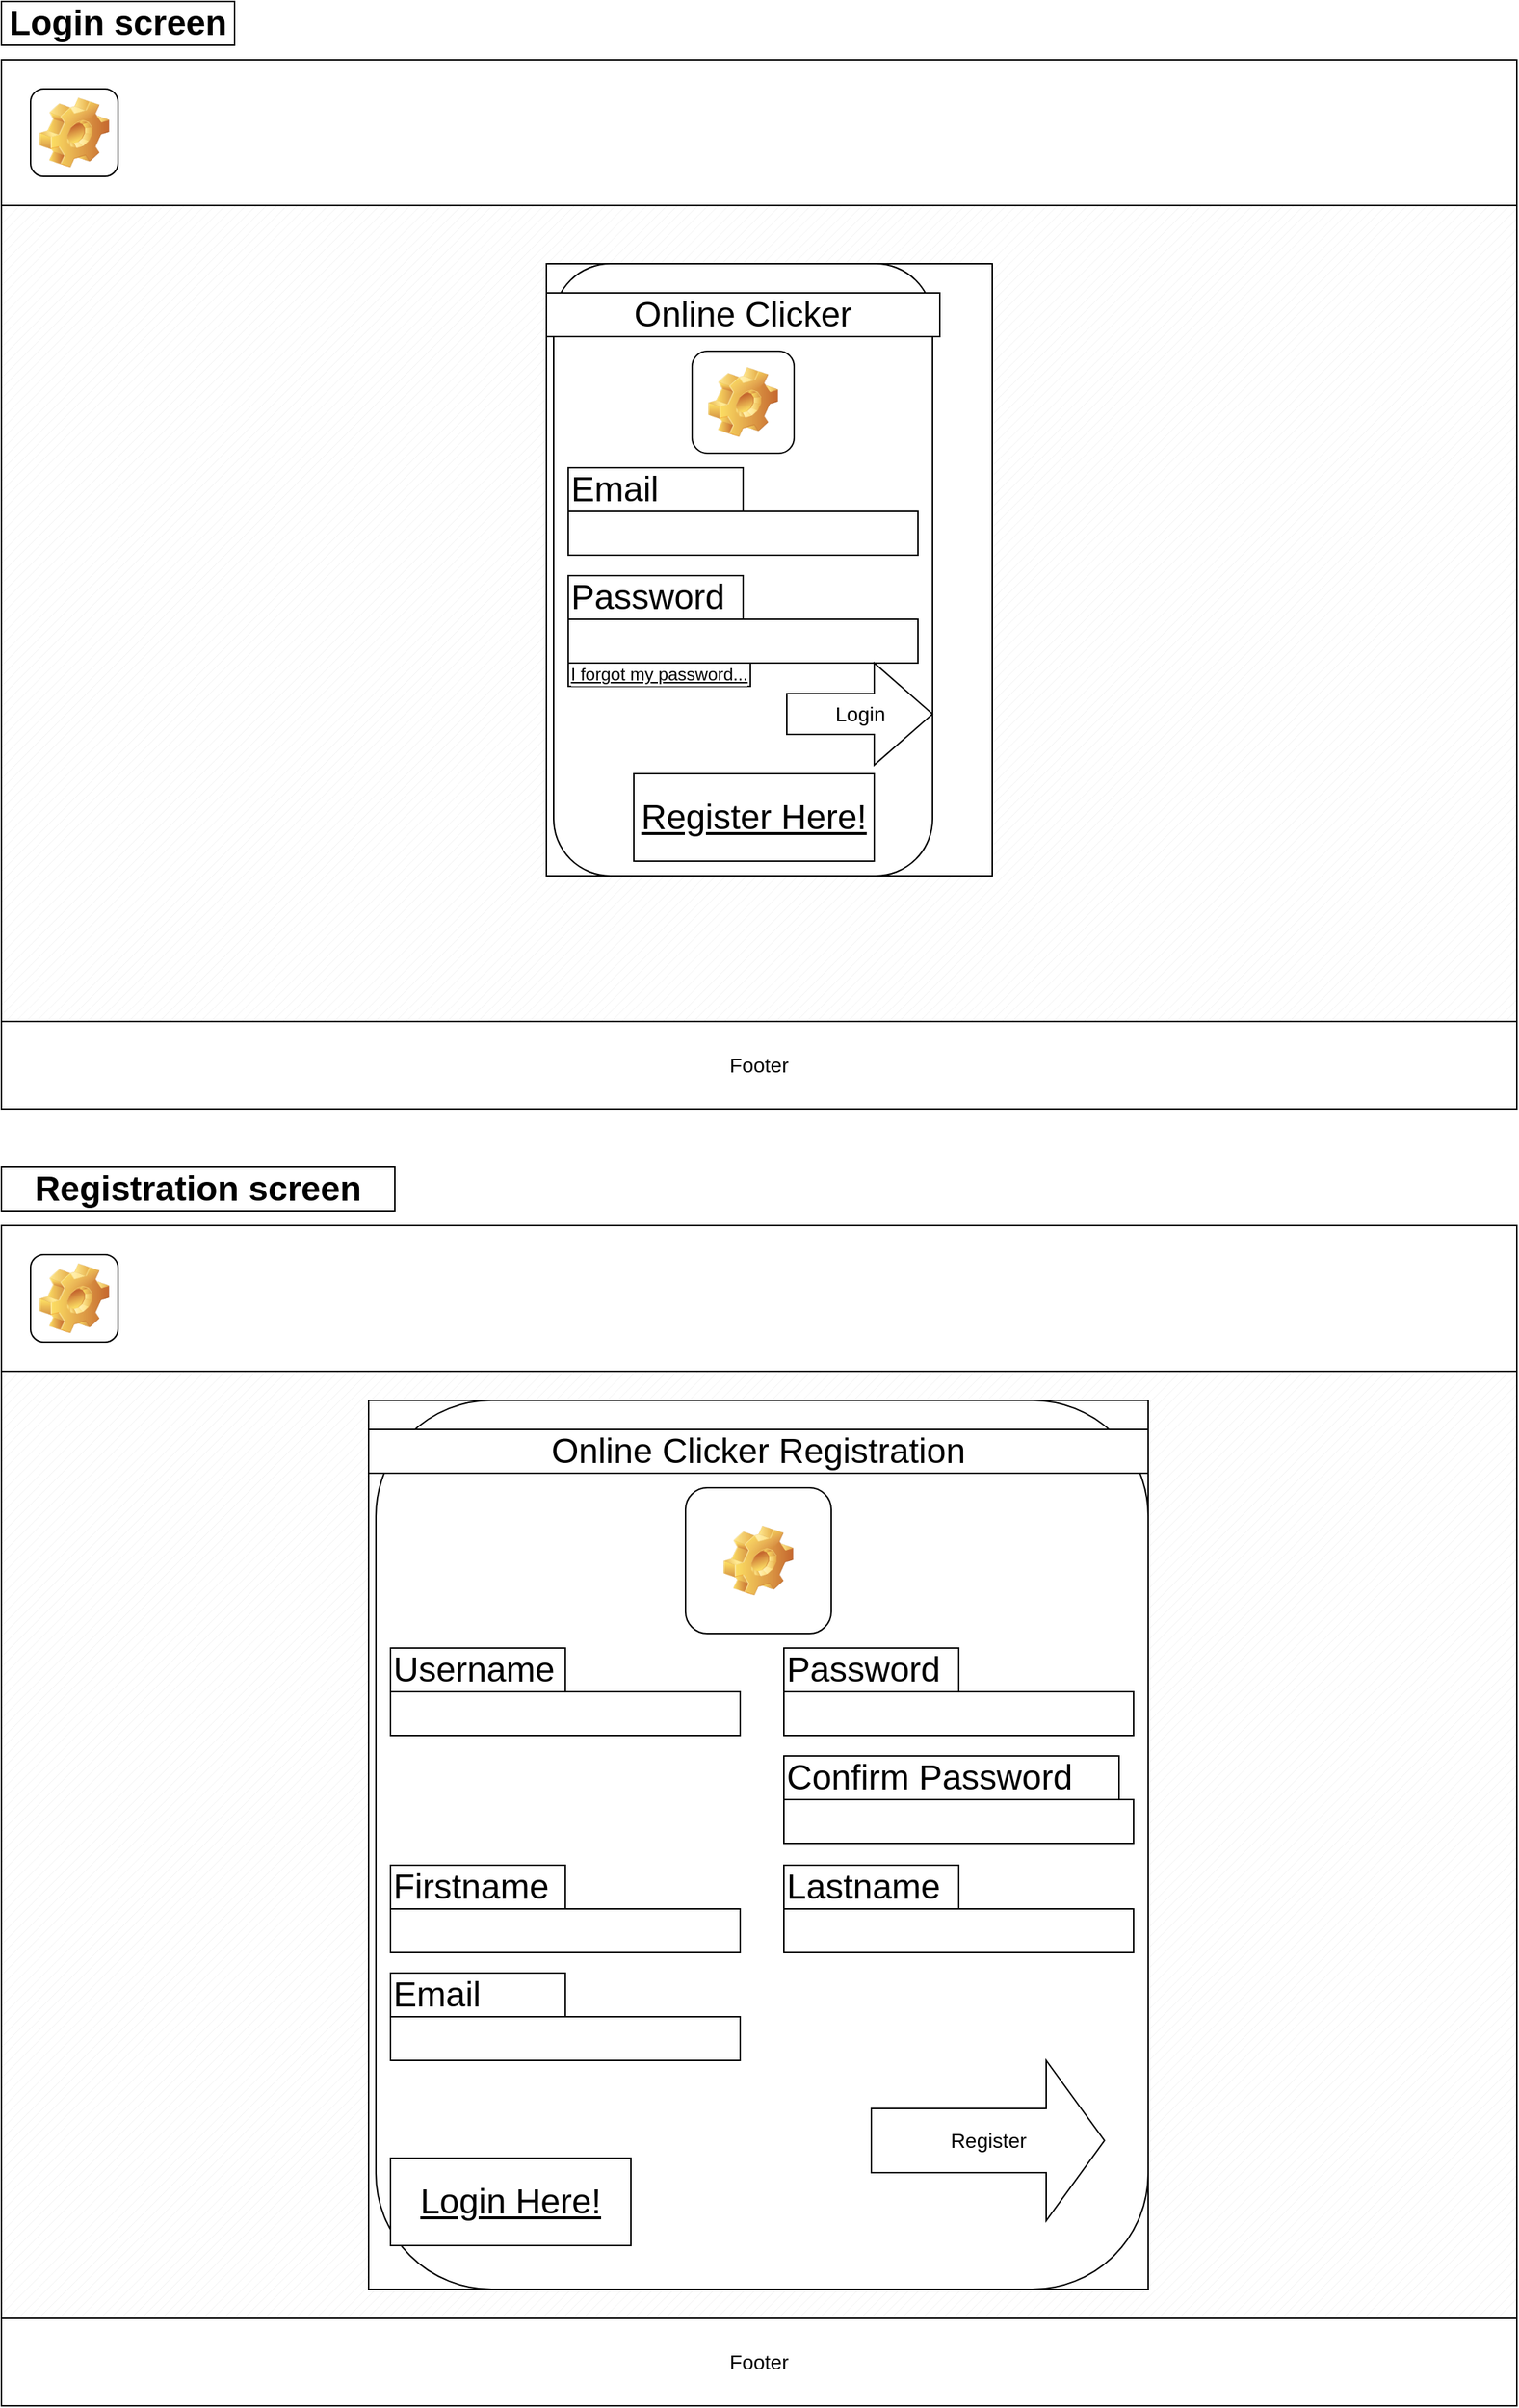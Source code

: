 <mxfile version="15.9.5" type="github">
  <diagram id="kB--6zoTMuOAqfNfaL6p" name="Page-1">
    <mxGraphModel dx="2844" dy="1588" grid="1" gridSize="10" guides="1" tooltips="1" connect="1" arrows="1" fold="1" page="1" pageScale="1" pageWidth="827" pageHeight="1169" math="0" shadow="0">
      <root>
        <mxCell id="0" />
        <mxCell id="1" parent="0" />
        <mxCell id="QlEdx4UEs0OYqYEUu8Mq-2" value="" style="verticalLabelPosition=bottom;verticalAlign=top;html=1;shape=mxgraph.basic.patternFillRect;fillStyle=diag;step=5;fillStrokeWidth=0.2;fillStrokeColor=#dddddd;fillColor=default;strokeColor=default;fontColor=default;" parent="1" vertex="1">
          <mxGeometry x="40" y="40" width="1040" height="720" as="geometry" />
        </mxCell>
        <mxCell id="QlEdx4UEs0OYqYEUu8Mq-4" value="&lt;font style=&quot;font-size: 24px&quot;&gt;&lt;b&gt;Login screen&lt;/b&gt;&lt;/font&gt;" style="text;html=1;align=center;verticalAlign=middle;whiteSpace=wrap;rounded=0;fillColor=default;strokeColor=default;fontColor=default;" parent="1" vertex="1">
          <mxGeometry x="40" width="160" height="30" as="geometry" />
        </mxCell>
        <mxCell id="QlEdx4UEs0OYqYEUu8Mq-5" value="" style="rounded=0;whiteSpace=wrap;html=1;fontSize=24;fillColor=default;strokeColor=default;fontColor=default;" parent="1" vertex="1">
          <mxGeometry x="40" y="40" width="1040" height="100" as="geometry" />
        </mxCell>
        <mxCell id="QlEdx4UEs0OYqYEUu8Mq-7" value="" style="icon;html=1;image=img/clipart/Gear_128x128.png;fontSize=24;labelBackgroundColor=default;fillColor=default;strokeColor=default;fontColor=default;" parent="1" vertex="1">
          <mxGeometry x="60" y="60" width="60" height="60" as="geometry" />
        </mxCell>
        <mxCell id="QlEdx4UEs0OYqYEUu8Mq-28" value="" style="group;fillColor=default;strokeColor=default;fontColor=default;" parent="1" vertex="1" connectable="0">
          <mxGeometry x="414" y="180" width="306" height="420" as="geometry" />
        </mxCell>
        <mxCell id="QlEdx4UEs0OYqYEUu8Mq-17" value="" style="rounded=1;whiteSpace=wrap;html=1;fontSize=24;fillColor=default;strokeColor=default;fontColor=default;" parent="QlEdx4UEs0OYqYEUu8Mq-28" vertex="1">
          <mxGeometry x="5" width="260" height="420" as="geometry" />
        </mxCell>
        <mxCell id="QlEdx4UEs0OYqYEUu8Mq-18" value="Online Clicker" style="text;html=1;align=center;verticalAlign=middle;whiteSpace=wrap;rounded=0;fontSize=24;fillColor=default;strokeColor=default;fontColor=default;" parent="QlEdx4UEs0OYqYEUu8Mq-28" vertex="1">
          <mxGeometry y="20" width="270" height="30" as="geometry" />
        </mxCell>
        <mxCell id="QlEdx4UEs0OYqYEUu8Mq-19" value="" style="icon;html=1;image=img/clipart/Gear_128x128.png;fontSize=24;labelBackgroundColor=default;fillColor=default;strokeColor=default;fontColor=default;" parent="QlEdx4UEs0OYqYEUu8Mq-28" vertex="1">
          <mxGeometry x="100" y="60" width="70" height="70" as="geometry" />
        </mxCell>
        <mxCell id="QlEdx4UEs0OYqYEUu8Mq-20" value="Email" style="text;html=1;align=left;verticalAlign=middle;whiteSpace=wrap;rounded=0;labelBackgroundColor=default;fontSize=24;fillColor=default;strokeColor=default;fontColor=default;" parent="QlEdx4UEs0OYqYEUu8Mq-28" vertex="1">
          <mxGeometry x="15" y="140" width="120" height="30" as="geometry" />
        </mxCell>
        <mxCell id="QlEdx4UEs0OYqYEUu8Mq-21" value="" style="rounded=0;whiteSpace=wrap;html=1;labelBackgroundColor=default;fontSize=24;fillColor=default;strokeColor=default;fontColor=default;" parent="QlEdx4UEs0OYqYEUu8Mq-28" vertex="1">
          <mxGeometry x="15" y="170" width="240" height="30" as="geometry" />
        </mxCell>
        <mxCell id="QlEdx4UEs0OYqYEUu8Mq-22" value="Password" style="text;html=1;align=left;verticalAlign=middle;whiteSpace=wrap;rounded=0;labelBackgroundColor=default;fontSize=24;fillColor=default;strokeColor=default;fontColor=default;" parent="QlEdx4UEs0OYqYEUu8Mq-28" vertex="1">
          <mxGeometry x="15" y="214" width="120" height="30" as="geometry" />
        </mxCell>
        <mxCell id="QlEdx4UEs0OYqYEUu8Mq-23" value="" style="rounded=0;whiteSpace=wrap;html=1;labelBackgroundColor=default;fontSize=24;fillColor=default;strokeColor=default;fontColor=default;" parent="QlEdx4UEs0OYqYEUu8Mq-28" vertex="1">
          <mxGeometry x="15" y="244" width="240" height="30" as="geometry" />
        </mxCell>
        <UserObject label="&lt;font style=&quot;font-size: 12px;&quot;&gt;I forgot my password...&lt;/font&gt;" link="https://www.draw.io" id="QlEdx4UEs0OYqYEUu8Mq-24">
          <mxCell style="text;html=1;whiteSpace=wrap;align=center;verticalAlign=middle;fontStyle=4;labelBackgroundColor=default;fontSize=12;labelBorderColor=none;fillColor=default;strokeColor=default;fontColor=default;" parent="QlEdx4UEs0OYqYEUu8Mq-28" vertex="1">
            <mxGeometry x="15" y="274" width="125" height="16" as="geometry" />
          </mxCell>
        </UserObject>
        <UserObject label="Register Here!" link="https://www.draw.io" id="QlEdx4UEs0OYqYEUu8Mq-25">
          <mxCell style="text;align=center;verticalAlign=middle;fontStyle=4;labelBackgroundColor=default;fontSize=24;labelBorderColor=none;whiteSpace=wrap;html=1;fillColor=default;strokeColor=default;fontColor=default;" parent="QlEdx4UEs0OYqYEUu8Mq-28" vertex="1">
            <mxGeometry x="60" y="350" width="165" height="60" as="geometry" />
          </mxCell>
        </UserObject>
        <mxCell id="QlEdx4UEs0OYqYEUu8Mq-53" value="Login" style="html=1;shadow=0;dashed=0;align=center;verticalAlign=middle;shape=mxgraph.arrows2.arrow;dy=0.6;dx=40;notch=0;labelBackgroundColor=none;labelBorderColor=none;fontSize=14;fillColor=default;strokeColor=default;fontColor=default;" parent="QlEdx4UEs0OYqYEUu8Mq-28" vertex="1">
          <mxGeometry x="165" y="274" width="100" height="70" as="geometry" />
        </mxCell>
        <mxCell id="QlEdx4UEs0OYqYEUu8Mq-29" value="" style="verticalLabelPosition=bottom;verticalAlign=top;html=1;shape=mxgraph.basic.patternFillRect;fillStyle=diag;step=5;fillStrokeWidth=0.2;fillStrokeColor=#dddddd;fillColor=default;strokeColor=default;fontColor=default;" parent="1" vertex="1">
          <mxGeometry x="40" y="840" width="1040" height="810" as="geometry" />
        </mxCell>
        <mxCell id="QlEdx4UEs0OYqYEUu8Mq-30" value="&lt;font style=&quot;font-size: 24px&quot;&gt;&lt;b&gt;Registration screen&lt;/b&gt;&lt;/font&gt;" style="text;html=1;align=center;verticalAlign=middle;whiteSpace=wrap;rounded=0;fillColor=default;strokeColor=default;fontColor=default;" parent="1" vertex="1">
          <mxGeometry x="40" y="800" width="270" height="30" as="geometry" />
        </mxCell>
        <mxCell id="QlEdx4UEs0OYqYEUu8Mq-31" value="" style="rounded=0;whiteSpace=wrap;html=1;fontSize=24;fillColor=default;strokeColor=default;fontColor=default;" parent="1" vertex="1">
          <mxGeometry x="40" y="840" width="1040" height="100" as="geometry" />
        </mxCell>
        <mxCell id="QlEdx4UEs0OYqYEUu8Mq-32" value="" style="icon;html=1;image=img/clipart/Gear_128x128.png;fontSize=24;labelBackgroundColor=default;fillColor=default;strokeColor=default;fontColor=default;" parent="1" vertex="1">
          <mxGeometry x="60" y="860" width="60" height="60" as="geometry" />
        </mxCell>
        <mxCell id="QlEdx4UEs0OYqYEUu8Mq-69" value="" style="group;fillColor=default;strokeColor=default;fontColor=default;" parent="1" vertex="1" connectable="0">
          <mxGeometry x="292" y="960" width="535" height="610" as="geometry" />
        </mxCell>
        <mxCell id="QlEdx4UEs0OYqYEUu8Mq-43" value="" style="rounded=1;whiteSpace=wrap;html=1;fontSize=24;fillColor=default;strokeColor=default;fontColor=default;" parent="QlEdx4UEs0OYqYEUu8Mq-69" vertex="1">
          <mxGeometry x="5" width="530" height="610" as="geometry" />
        </mxCell>
        <mxCell id="QlEdx4UEs0OYqYEUu8Mq-44" value="Online Clicker Registration" style="text;html=1;align=center;verticalAlign=middle;whiteSpace=wrap;rounded=0;fontSize=24;fillColor=default;strokeColor=default;fontColor=default;" parent="QlEdx4UEs0OYqYEUu8Mq-69" vertex="1">
          <mxGeometry y="20" width="535" height="30" as="geometry" />
        </mxCell>
        <mxCell id="QlEdx4UEs0OYqYEUu8Mq-45" value="" style="icon;html=1;image=img/clipart/Gear_128x128.png;fontSize=24;labelBackgroundColor=default;fillColor=default;strokeColor=default;fontColor=default;" parent="QlEdx4UEs0OYqYEUu8Mq-69" vertex="1">
          <mxGeometry x="217.5" y="60" width="100" height="100" as="geometry" />
        </mxCell>
        <mxCell id="QlEdx4UEs0OYqYEUu8Mq-46" value="Username" style="text;html=1;align=left;verticalAlign=middle;whiteSpace=wrap;rounded=0;labelBackgroundColor=default;fontSize=24;fillColor=default;strokeColor=default;fontColor=default;" parent="QlEdx4UEs0OYqYEUu8Mq-69" vertex="1">
          <mxGeometry x="15" y="170" width="120" height="30" as="geometry" />
        </mxCell>
        <mxCell id="QlEdx4UEs0OYqYEUu8Mq-47" value="" style="rounded=0;whiteSpace=wrap;html=1;labelBackgroundColor=default;fontSize=24;fillColor=default;strokeColor=default;fontColor=default;" parent="QlEdx4UEs0OYqYEUu8Mq-69" vertex="1">
          <mxGeometry x="15" y="200" width="240" height="30" as="geometry" />
        </mxCell>
        <mxCell id="QlEdx4UEs0OYqYEUu8Mq-54" value="Firstname" style="text;html=1;align=left;verticalAlign=middle;whiteSpace=wrap;rounded=0;labelBackgroundColor=default;fontSize=24;fillColor=default;strokeColor=default;fontColor=default;" parent="QlEdx4UEs0OYqYEUu8Mq-69" vertex="1">
          <mxGeometry x="15" y="319" width="120" height="30" as="geometry" />
        </mxCell>
        <mxCell id="QlEdx4UEs0OYqYEUu8Mq-55" value="" style="rounded=0;whiteSpace=wrap;html=1;labelBackgroundColor=default;fontSize=24;fillColor=default;strokeColor=default;fontColor=default;" parent="QlEdx4UEs0OYqYEUu8Mq-69" vertex="1">
          <mxGeometry x="15" y="349" width="240" height="30" as="geometry" />
        </mxCell>
        <mxCell id="QlEdx4UEs0OYqYEUu8Mq-56" value="Email" style="text;html=1;align=left;verticalAlign=middle;whiteSpace=wrap;rounded=0;labelBackgroundColor=default;fontSize=24;fillColor=default;strokeColor=default;fontColor=default;" parent="QlEdx4UEs0OYqYEUu8Mq-69" vertex="1">
          <mxGeometry x="15" y="393" width="120" height="30" as="geometry" />
        </mxCell>
        <mxCell id="QlEdx4UEs0OYqYEUu8Mq-57" value="" style="rounded=0;whiteSpace=wrap;html=1;labelBackgroundColor=default;fontSize=24;fillColor=default;strokeColor=default;fontColor=default;" parent="QlEdx4UEs0OYqYEUu8Mq-69" vertex="1">
          <mxGeometry x="15" y="423" width="240" height="30" as="geometry" />
        </mxCell>
        <mxCell id="QlEdx4UEs0OYqYEUu8Mq-58" value="Password" style="text;html=1;align=left;verticalAlign=middle;whiteSpace=wrap;rounded=0;labelBackgroundColor=default;fontSize=24;fillColor=default;strokeColor=default;fontColor=default;" parent="QlEdx4UEs0OYqYEUu8Mq-69" vertex="1">
          <mxGeometry x="285" y="170" width="120" height="30" as="geometry" />
        </mxCell>
        <mxCell id="QlEdx4UEs0OYqYEUu8Mq-59" value="" style="rounded=0;whiteSpace=wrap;html=1;labelBackgroundColor=default;fontSize=24;fillColor=default;strokeColor=default;fontColor=default;" parent="QlEdx4UEs0OYqYEUu8Mq-69" vertex="1">
          <mxGeometry x="285" y="200" width="240" height="30" as="geometry" />
        </mxCell>
        <mxCell id="QlEdx4UEs0OYqYEUu8Mq-60" value="Confirm Password" style="text;html=1;align=left;verticalAlign=middle;whiteSpace=wrap;rounded=0;labelBackgroundColor=default;fontSize=24;fillColor=default;strokeColor=default;fontColor=default;" parent="QlEdx4UEs0OYqYEUu8Mq-69" vertex="1">
          <mxGeometry x="285" y="244" width="230" height="30" as="geometry" />
        </mxCell>
        <mxCell id="QlEdx4UEs0OYqYEUu8Mq-61" value="" style="rounded=0;whiteSpace=wrap;html=1;labelBackgroundColor=default;fontSize=24;fillColor=default;strokeColor=default;fontColor=default;" parent="QlEdx4UEs0OYqYEUu8Mq-69" vertex="1">
          <mxGeometry x="285" y="274" width="240" height="30" as="geometry" />
        </mxCell>
        <mxCell id="QlEdx4UEs0OYqYEUu8Mq-62" value="Lastname" style="text;html=1;align=left;verticalAlign=middle;whiteSpace=wrap;rounded=0;labelBackgroundColor=default;fontSize=24;fillColor=default;strokeColor=default;fontColor=default;" parent="QlEdx4UEs0OYqYEUu8Mq-69" vertex="1">
          <mxGeometry x="285" y="319" width="120" height="30" as="geometry" />
        </mxCell>
        <mxCell id="QlEdx4UEs0OYqYEUu8Mq-63" value="" style="rounded=0;whiteSpace=wrap;html=1;labelBackgroundColor=default;fontSize=24;fillColor=default;strokeColor=default;fontColor=default;" parent="QlEdx4UEs0OYqYEUu8Mq-69" vertex="1">
          <mxGeometry x="285" y="349" width="240" height="30" as="geometry" />
        </mxCell>
        <UserObject label="&lt;font style=&quot;font-size: 24px&quot;&gt;Login Here!&lt;/font&gt;" link="https://www.draw.io" id="QlEdx4UEs0OYqYEUu8Mq-67">
          <mxCell style="text;html=1;whiteSpace=wrap;align=center;verticalAlign=middle;fontStyle=4;labelBackgroundColor=default;fontSize=24;fillColor=default;strokeColor=default;fontColor=default;" parent="QlEdx4UEs0OYqYEUu8Mq-69" vertex="1">
            <mxGeometry x="15" y="520" width="165" height="60" as="geometry" />
          </mxCell>
        </UserObject>
        <mxCell id="QlEdx4UEs0OYqYEUu8Mq-68" value="Register" style="html=1;shadow=0;dashed=0;align=center;verticalAlign=middle;shape=mxgraph.arrows2.arrow;dy=0.6;dx=40;notch=0;labelBackgroundColor=none;labelBorderColor=none;fontSize=14;fillColor=default;strokeColor=default;fontColor=default;" parent="QlEdx4UEs0OYqYEUu8Mq-69" vertex="1">
          <mxGeometry x="345" y="453" width="160" height="110" as="geometry" />
        </mxCell>
        <mxCell id="QlEdx4UEs0OYqYEUu8Mq-71" value="Footer" style="rounded=0;whiteSpace=wrap;html=1;labelBackgroundColor=default;labelBorderColor=none;fontSize=14;align=center;fillColor=default;strokeColor=default;fontColor=default;" parent="1" vertex="1">
          <mxGeometry x="40" y="700" width="1040" height="60" as="geometry" />
        </mxCell>
        <mxCell id="QlEdx4UEs0OYqYEUu8Mq-72" value="Footer" style="rounded=0;whiteSpace=wrap;html=1;labelBackgroundColor=default;labelBorderColor=none;fontSize=14;align=center;fillColor=default;strokeColor=default;fontColor=default;" parent="1" vertex="1">
          <mxGeometry x="40" y="1590" width="1040" height="60" as="geometry" />
        </mxCell>
      </root>
    </mxGraphModel>
  </diagram>
</mxfile>
